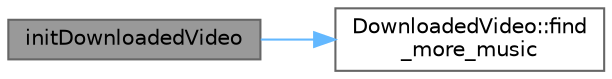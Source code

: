 digraph "initDownloadedVideo"
{
 // LATEX_PDF_SIZE
  bgcolor="transparent";
  edge [fontname=Helvetica,fontsize=10,labelfontname=Helvetica,labelfontsize=10];
  node [fontname=Helvetica,fontsize=10,shape=box,height=0.2,width=0.4];
  rankdir="LR";
  Node1 [id="Node000001",label="initDownloadedVideo",height=0.2,width=0.4,color="gray40", fillcolor="grey60", style="filled", fontcolor="black",tooltip="初始化已下载视频界面"];
  Node1 -> Node2 [id="edge1_Node000001_Node000002",color="steelblue1",style="solid",tooltip=" "];
  Node2 [id="Node000002",label="DownloadedVideo::find\l_more_music",height=0.2,width=0.4,color="grey40", fillcolor="white", style="filled",URL="$class_downloaded_video.html#aa23356daca3ed71116d6ae55df2991f4",tooltip="搜索更多音乐信号"];
}
